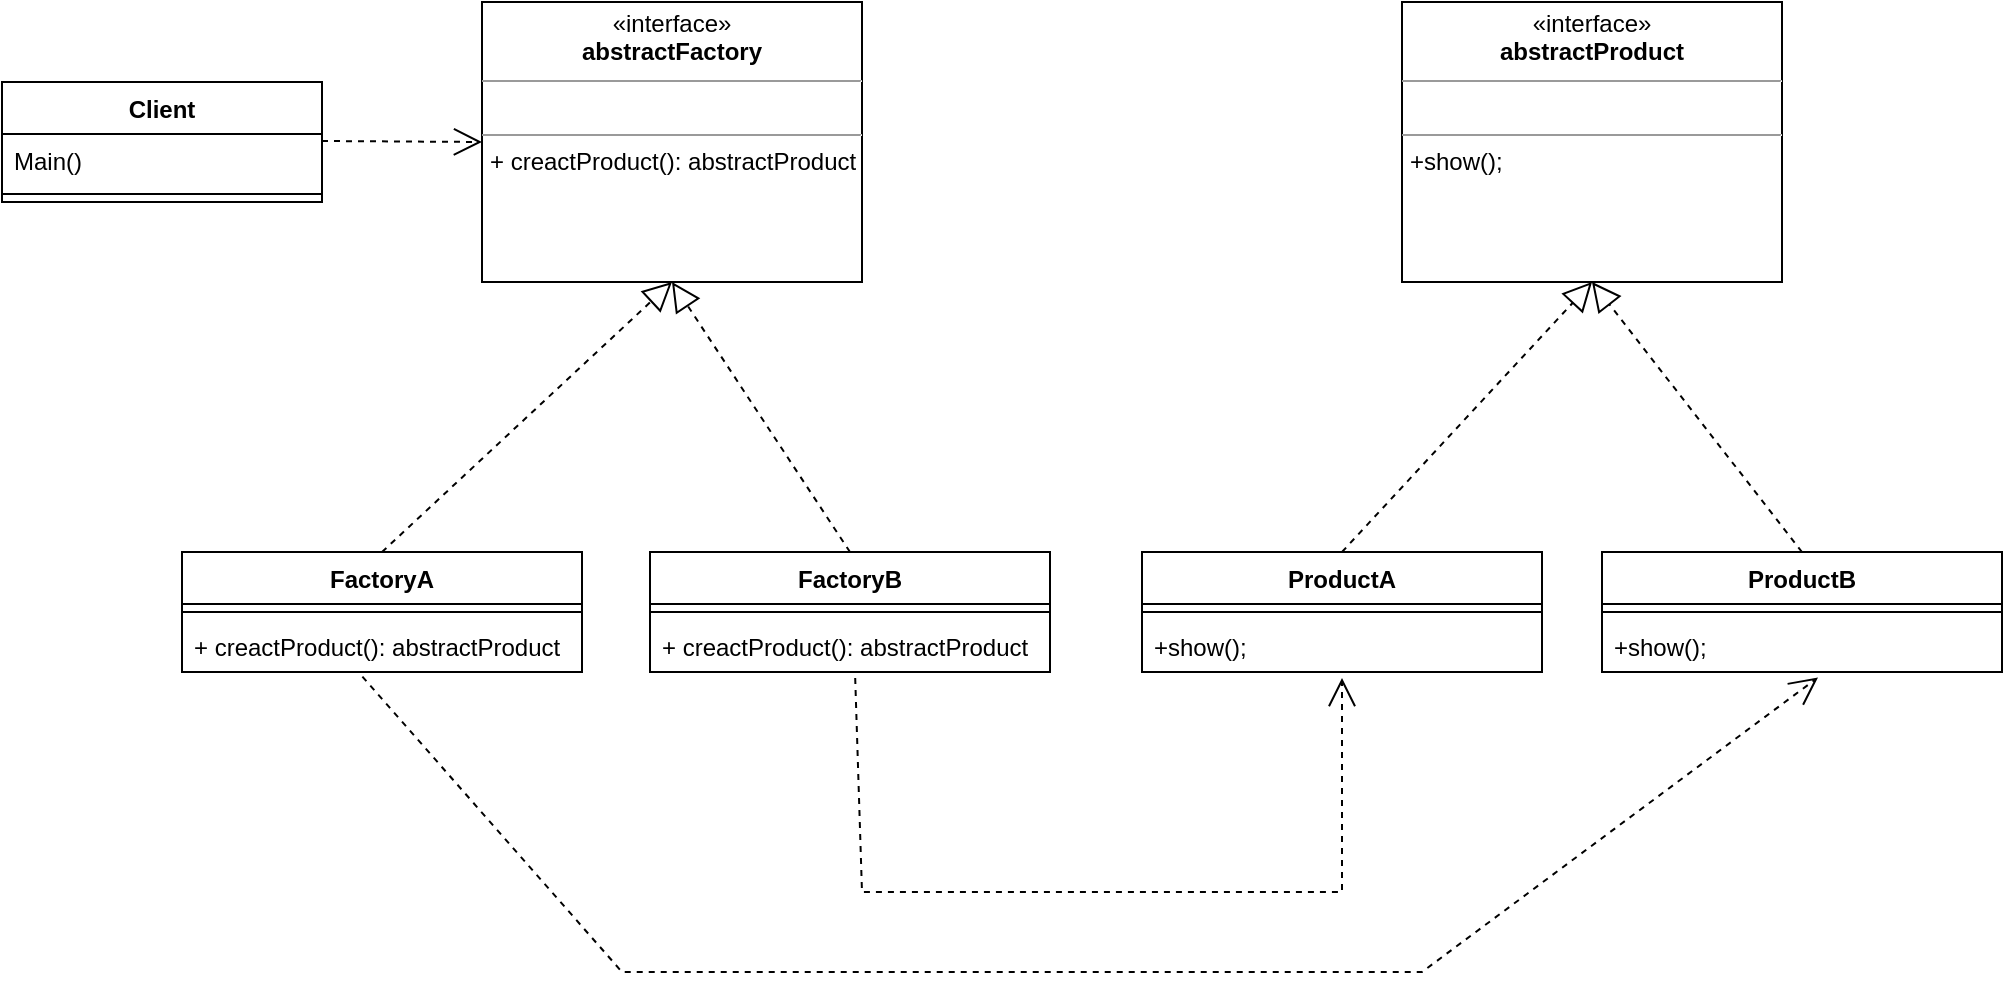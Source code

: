<mxfile version="21.6.1" type="github">
  <diagram id="C5RBs43oDa-KdzZeNtuy" name="Page-1">
    <mxGraphModel dx="2369" dy="880" grid="1" gridSize="10" guides="1" tooltips="1" connect="1" arrows="1" fold="1" page="1" pageScale="1" pageWidth="827" pageHeight="1169" math="0" shadow="0">
      <root>
        <mxCell id="WIyWlLk6GJQsqaUBKTNV-0" />
        <mxCell id="WIyWlLk6GJQsqaUBKTNV-1" parent="WIyWlLk6GJQsqaUBKTNV-0" />
        <mxCell id="-MOpZaGWum8ED7dRqfjB-0" value="Client" style="swimlane;fontStyle=1;align=center;verticalAlign=top;childLayout=stackLayout;horizontal=1;startSize=26;horizontalStack=0;resizeParent=1;resizeParentMax=0;resizeLast=0;collapsible=1;marginBottom=0;whiteSpace=wrap;html=1;" vertex="1" parent="WIyWlLk6GJQsqaUBKTNV-1">
          <mxGeometry x="-110" y="155" width="160" height="60" as="geometry" />
        </mxCell>
        <mxCell id="-MOpZaGWum8ED7dRqfjB-1" value="Main()" style="text;strokeColor=none;fillColor=none;align=left;verticalAlign=top;spacingLeft=4;spacingRight=4;overflow=hidden;rotatable=0;points=[[0,0.5],[1,0.5]];portConstraint=eastwest;whiteSpace=wrap;html=1;" vertex="1" parent="-MOpZaGWum8ED7dRqfjB-0">
          <mxGeometry y="26" width="160" height="26" as="geometry" />
        </mxCell>
        <mxCell id="-MOpZaGWum8ED7dRqfjB-2" value="" style="line;strokeWidth=1;fillColor=none;align=left;verticalAlign=middle;spacingTop=-1;spacingLeft=3;spacingRight=3;rotatable=0;labelPosition=right;points=[];portConstraint=eastwest;strokeColor=inherit;" vertex="1" parent="-MOpZaGWum8ED7dRqfjB-0">
          <mxGeometry y="52" width="160" height="8" as="geometry" />
        </mxCell>
        <mxCell id="-MOpZaGWum8ED7dRqfjB-9" value="" style="endArrow=open;endSize=12;dashed=1;html=1;rounded=0;entryX=0;entryY=0.5;entryDx=0;entryDy=0;" edge="1" parent="WIyWlLk6GJQsqaUBKTNV-1" target="-MOpZaGWum8ED7dRqfjB-11">
          <mxGeometry width="160" relative="1" as="geometry">
            <mxPoint x="50" y="184.5" as="sourcePoint" />
            <mxPoint x="260" y="180" as="targetPoint" />
          </mxGeometry>
        </mxCell>
        <mxCell id="-MOpZaGWum8ED7dRqfjB-11" value="&lt;p style=&quot;margin:0px;margin-top:4px;text-align:center;&quot;&gt;«interface»&lt;br style=&quot;border-color: var(--border-color);&quot;&gt;&lt;b style=&quot;border-color: var(--border-color);&quot;&gt;abstractFactory&lt;/b&gt;&lt;br&gt;&lt;/p&gt;&lt;hr size=&quot;1&quot;&gt;&lt;p style=&quot;margin:0px;margin-left:4px;&quot;&gt;&lt;br&gt;&lt;/p&gt;&lt;hr size=&quot;1&quot;&gt;&lt;p style=&quot;margin:0px;margin-left:4px;&quot;&gt;+ creactProduct(): abstractProduct&lt;br&gt;&lt;/p&gt;" style="verticalAlign=top;align=left;overflow=fill;fontSize=12;fontFamily=Helvetica;html=1;whiteSpace=wrap;" vertex="1" parent="WIyWlLk6GJQsqaUBKTNV-1">
          <mxGeometry x="130" y="115" width="190" height="140" as="geometry" />
        </mxCell>
        <mxCell id="-MOpZaGWum8ED7dRqfjB-12" value="&lt;p style=&quot;margin:0px;margin-top:4px;text-align:center;&quot;&gt;«interface»&lt;br style=&quot;border-color: var(--border-color);&quot;&gt;&lt;b style=&quot;border-color: var(--border-color);&quot;&gt;abstractProduct&lt;/b&gt;&lt;br&gt;&lt;/p&gt;&lt;hr size=&quot;1&quot;&gt;&lt;p style=&quot;margin:0px;margin-left:4px;&quot;&gt;&lt;br&gt;&lt;/p&gt;&lt;hr size=&quot;1&quot;&gt;&lt;p style=&quot;margin:0px;margin-left:4px;&quot;&gt;+show();&lt;/p&gt;" style="verticalAlign=top;align=left;overflow=fill;fontSize=12;fontFamily=Helvetica;html=1;whiteSpace=wrap;" vertex="1" parent="WIyWlLk6GJQsqaUBKTNV-1">
          <mxGeometry x="590" y="115" width="190" height="140" as="geometry" />
        </mxCell>
        <mxCell id="-MOpZaGWum8ED7dRqfjB-13" value="FactoryA" style="swimlane;fontStyle=1;align=center;verticalAlign=top;childLayout=stackLayout;horizontal=1;startSize=26;horizontalStack=0;resizeParent=1;resizeParentMax=0;resizeLast=0;collapsible=1;marginBottom=0;whiteSpace=wrap;html=1;" vertex="1" parent="WIyWlLk6GJQsqaUBKTNV-1">
          <mxGeometry x="-20" y="390" width="200" height="60" as="geometry" />
        </mxCell>
        <mxCell id="-MOpZaGWum8ED7dRqfjB-15" value="" style="line;strokeWidth=1;fillColor=none;align=left;verticalAlign=middle;spacingTop=-1;spacingLeft=3;spacingRight=3;rotatable=0;labelPosition=right;points=[];portConstraint=eastwest;strokeColor=inherit;" vertex="1" parent="-MOpZaGWum8ED7dRqfjB-13">
          <mxGeometry y="26" width="200" height="8" as="geometry" />
        </mxCell>
        <mxCell id="-MOpZaGWum8ED7dRqfjB-16" value="+ creactProduct(): abstractProduct" style="text;strokeColor=none;fillColor=none;align=left;verticalAlign=top;spacingLeft=4;spacingRight=4;overflow=hidden;rotatable=0;points=[[0,0.5],[1,0.5]];portConstraint=eastwest;whiteSpace=wrap;html=1;" vertex="1" parent="-MOpZaGWum8ED7dRqfjB-13">
          <mxGeometry y="34" width="200" height="26" as="geometry" />
        </mxCell>
        <mxCell id="-MOpZaGWum8ED7dRqfjB-17" value="FactoryB" style="swimlane;fontStyle=1;align=center;verticalAlign=top;childLayout=stackLayout;horizontal=1;startSize=26;horizontalStack=0;resizeParent=1;resizeParentMax=0;resizeLast=0;collapsible=1;marginBottom=0;whiteSpace=wrap;html=1;" vertex="1" parent="WIyWlLk6GJQsqaUBKTNV-1">
          <mxGeometry x="214" y="390" width="200" height="60" as="geometry" />
        </mxCell>
        <mxCell id="-MOpZaGWum8ED7dRqfjB-18" value="" style="line;strokeWidth=1;fillColor=none;align=left;verticalAlign=middle;spacingTop=-1;spacingLeft=3;spacingRight=3;rotatable=0;labelPosition=right;points=[];portConstraint=eastwest;strokeColor=inherit;" vertex="1" parent="-MOpZaGWum8ED7dRqfjB-17">
          <mxGeometry y="26" width="200" height="8" as="geometry" />
        </mxCell>
        <mxCell id="-MOpZaGWum8ED7dRqfjB-19" value="+ creactProduct(): abstractProduct" style="text;strokeColor=none;fillColor=none;align=left;verticalAlign=top;spacingLeft=4;spacingRight=4;overflow=hidden;rotatable=0;points=[[0,0.5],[1,0.5]];portConstraint=eastwest;whiteSpace=wrap;html=1;" vertex="1" parent="-MOpZaGWum8ED7dRqfjB-17">
          <mxGeometry y="34" width="200" height="26" as="geometry" />
        </mxCell>
        <mxCell id="-MOpZaGWum8ED7dRqfjB-20" value="ProductA" style="swimlane;fontStyle=1;align=center;verticalAlign=top;childLayout=stackLayout;horizontal=1;startSize=26;horizontalStack=0;resizeParent=1;resizeParentMax=0;resizeLast=0;collapsible=1;marginBottom=0;whiteSpace=wrap;html=1;" vertex="1" parent="WIyWlLk6GJQsqaUBKTNV-1">
          <mxGeometry x="460" y="390" width="200" height="60" as="geometry" />
        </mxCell>
        <mxCell id="-MOpZaGWum8ED7dRqfjB-21" value="" style="line;strokeWidth=1;fillColor=none;align=left;verticalAlign=middle;spacingTop=-1;spacingLeft=3;spacingRight=3;rotatable=0;labelPosition=right;points=[];portConstraint=eastwest;strokeColor=inherit;" vertex="1" parent="-MOpZaGWum8ED7dRqfjB-20">
          <mxGeometry y="26" width="200" height="8" as="geometry" />
        </mxCell>
        <mxCell id="-MOpZaGWum8ED7dRqfjB-22" value="+show();" style="text;strokeColor=none;fillColor=none;align=left;verticalAlign=top;spacingLeft=4;spacingRight=4;overflow=hidden;rotatable=0;points=[[0,0.5],[1,0.5]];portConstraint=eastwest;whiteSpace=wrap;html=1;" vertex="1" parent="-MOpZaGWum8ED7dRqfjB-20">
          <mxGeometry y="34" width="200" height="26" as="geometry" />
        </mxCell>
        <mxCell id="-MOpZaGWum8ED7dRqfjB-23" value="ProductB" style="swimlane;fontStyle=1;align=center;verticalAlign=top;childLayout=stackLayout;horizontal=1;startSize=26;horizontalStack=0;resizeParent=1;resizeParentMax=0;resizeLast=0;collapsible=1;marginBottom=0;whiteSpace=wrap;html=1;" vertex="1" parent="WIyWlLk6GJQsqaUBKTNV-1">
          <mxGeometry x="690" y="390" width="200" height="60" as="geometry" />
        </mxCell>
        <mxCell id="-MOpZaGWum8ED7dRqfjB-24" value="" style="line;strokeWidth=1;fillColor=none;align=left;verticalAlign=middle;spacingTop=-1;spacingLeft=3;spacingRight=3;rotatable=0;labelPosition=right;points=[];portConstraint=eastwest;strokeColor=inherit;" vertex="1" parent="-MOpZaGWum8ED7dRqfjB-23">
          <mxGeometry y="26" width="200" height="8" as="geometry" />
        </mxCell>
        <mxCell id="-MOpZaGWum8ED7dRqfjB-25" value="+show();" style="text;strokeColor=none;fillColor=none;align=left;verticalAlign=top;spacingLeft=4;spacingRight=4;overflow=hidden;rotatable=0;points=[[0,0.5],[1,0.5]];portConstraint=eastwest;whiteSpace=wrap;html=1;" vertex="1" parent="-MOpZaGWum8ED7dRqfjB-23">
          <mxGeometry y="34" width="200" height="26" as="geometry" />
        </mxCell>
        <mxCell id="-MOpZaGWum8ED7dRqfjB-26" value="" style="endArrow=block;dashed=1;endFill=0;endSize=12;html=1;rounded=0;exitX=0.5;exitY=0;exitDx=0;exitDy=0;entryX=0.5;entryY=1;entryDx=0;entryDy=0;" edge="1" parent="WIyWlLk6GJQsqaUBKTNV-1" source="-MOpZaGWum8ED7dRqfjB-13" target="-MOpZaGWum8ED7dRqfjB-11">
          <mxGeometry width="160" relative="1" as="geometry">
            <mxPoint x="190" y="260" as="sourcePoint" />
            <mxPoint x="350" y="260" as="targetPoint" />
          </mxGeometry>
        </mxCell>
        <mxCell id="-MOpZaGWum8ED7dRqfjB-27" value="" style="endArrow=block;dashed=1;endFill=0;endSize=12;html=1;rounded=0;exitX=0.5;exitY=0;exitDx=0;exitDy=0;entryX=0.5;entryY=1;entryDx=0;entryDy=0;" edge="1" parent="WIyWlLk6GJQsqaUBKTNV-1" source="-MOpZaGWum8ED7dRqfjB-17" target="-MOpZaGWum8ED7dRqfjB-11">
          <mxGeometry width="160" relative="1" as="geometry">
            <mxPoint x="90" y="400" as="sourcePoint" />
            <mxPoint x="230" y="260" as="targetPoint" />
          </mxGeometry>
        </mxCell>
        <mxCell id="-MOpZaGWum8ED7dRqfjB-28" value="" style="endArrow=block;dashed=1;endFill=0;endSize=12;html=1;rounded=0;exitX=0.5;exitY=0;exitDx=0;exitDy=0;entryX=0.5;entryY=1;entryDx=0;entryDy=0;" edge="1" parent="WIyWlLk6GJQsqaUBKTNV-1" source="-MOpZaGWum8ED7dRqfjB-20" target="-MOpZaGWum8ED7dRqfjB-12">
          <mxGeometry width="160" relative="1" as="geometry">
            <mxPoint x="324" y="400" as="sourcePoint" />
            <mxPoint x="235" y="265" as="targetPoint" />
          </mxGeometry>
        </mxCell>
        <mxCell id="-MOpZaGWum8ED7dRqfjB-29" value="" style="endArrow=block;dashed=1;endFill=0;endSize=12;html=1;rounded=0;exitX=0.5;exitY=0;exitDx=0;exitDy=0;entryX=0.5;entryY=1;entryDx=0;entryDy=0;" edge="1" parent="WIyWlLk6GJQsqaUBKTNV-1" source="-MOpZaGWum8ED7dRqfjB-23" target="-MOpZaGWum8ED7dRqfjB-12">
          <mxGeometry width="160" relative="1" as="geometry">
            <mxPoint x="334" y="410" as="sourcePoint" />
            <mxPoint x="680" y="260" as="targetPoint" />
          </mxGeometry>
        </mxCell>
        <mxCell id="-MOpZaGWum8ED7dRqfjB-30" value="" style="endArrow=open;endSize=12;dashed=1;html=1;rounded=0;exitX=0.451;exitY=1.088;exitDx=0;exitDy=0;exitPerimeter=0;entryX=0.54;entryY=1.105;entryDx=0;entryDy=0;entryPerimeter=0;" edge="1" parent="WIyWlLk6GJQsqaUBKTNV-1" source="-MOpZaGWum8ED7dRqfjB-16" target="-MOpZaGWum8ED7dRqfjB-25">
          <mxGeometry width="160" relative="1" as="geometry">
            <mxPoint x="60" y="194.5" as="sourcePoint" />
            <mxPoint x="770" y="580" as="targetPoint" />
            <Array as="points">
              <mxPoint x="200" y="600" />
              <mxPoint x="330" y="600" />
              <mxPoint x="600" y="600" />
            </Array>
          </mxGeometry>
        </mxCell>
        <mxCell id="-MOpZaGWum8ED7dRqfjB-32" value="" style="endArrow=open;endSize=12;dashed=1;html=1;rounded=0;exitX=0.513;exitY=1.116;exitDx=0;exitDy=0;exitPerimeter=0;" edge="1" parent="WIyWlLk6GJQsqaUBKTNV-1" source="-MOpZaGWum8ED7dRqfjB-19">
          <mxGeometry width="160" relative="1" as="geometry">
            <mxPoint x="80" y="462" as="sourcePoint" />
            <mxPoint x="560" y="453" as="targetPoint" />
            <Array as="points">
              <mxPoint x="320" y="560" />
              <mxPoint x="560" y="560" />
            </Array>
          </mxGeometry>
        </mxCell>
      </root>
    </mxGraphModel>
  </diagram>
</mxfile>

